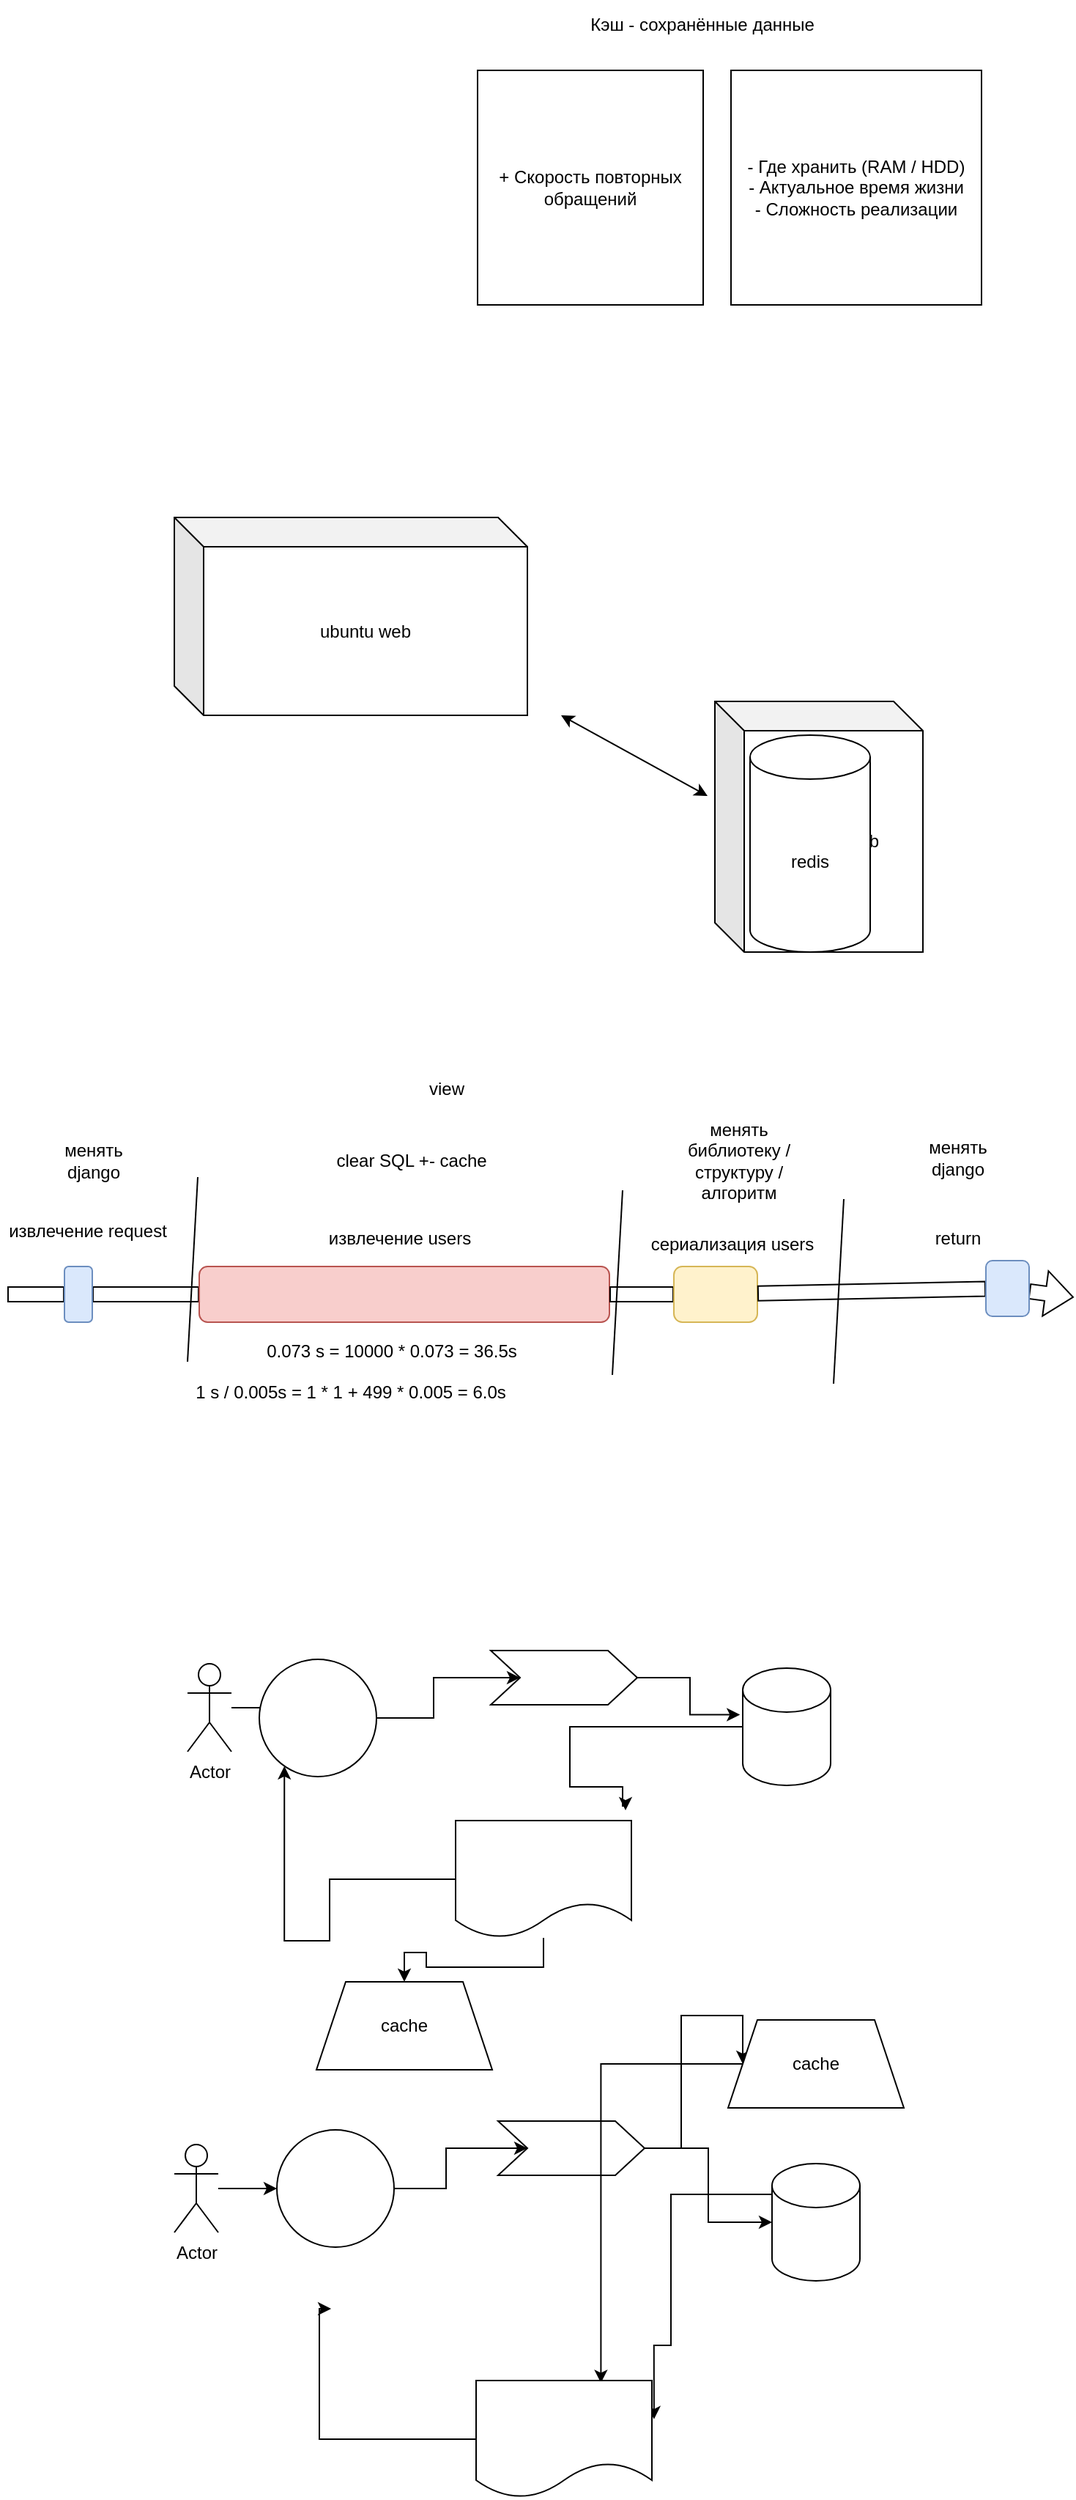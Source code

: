 <mxfile version="20.8.10" type="device"><diagram name="Страница 1" id="_RSNlABZVXpFi8hacFBN"><mxGraphModel dx="948" dy="305" grid="0" gridSize="10" guides="1" tooltips="1" connect="1" arrows="1" fold="1" page="0" pageScale="1" pageWidth="827" pageHeight="1169" math="0" shadow="0"><root><mxCell id="0"/><mxCell id="1" parent="0"/><mxCell id="2Xgi0nuFD-_K6_30OUNM-1" value="+ Скорость повторных обращений" style="rounded=0;whiteSpace=wrap;html=1;" vertex="1" parent="1"><mxGeometry x="173" y="319" width="154" height="160" as="geometry"/></mxCell><mxCell id="2Xgi0nuFD-_K6_30OUNM-2" value="Кэш - сохранённые данные" style="text;html=1;strokeColor=none;fillColor=none;align=center;verticalAlign=middle;whiteSpace=wrap;rounded=0;" vertex="1" parent="1"><mxGeometry x="223" y="271" width="207" height="34" as="geometry"/></mxCell><mxCell id="2Xgi0nuFD-_K6_30OUNM-3" value="- Где хранить (RAM / HDD)&lt;br&gt;- Актуальное время жизни&lt;br&gt;- Сложность реализации" style="rounded=0;whiteSpace=wrap;html=1;" vertex="1" parent="1"><mxGeometry x="346" y="319" width="171" height="160" as="geometry"/></mxCell><mxCell id="2Xgi0nuFD-_K6_30OUNM-4" value="ubuntu web" style="shape=cube;whiteSpace=wrap;html=1;boundedLbl=1;backgroundOutline=1;darkOpacity=0.05;darkOpacity2=0.1;" vertex="1" parent="1"><mxGeometry x="-34" y="624" width="241" height="135" as="geometry"/></mxCell><mxCell id="2Xgi0nuFD-_K6_30OUNM-6" value="ubuntu web" style="shape=cube;whiteSpace=wrap;html=1;boundedLbl=1;backgroundOutline=1;darkOpacity=0.05;darkOpacity2=0.1;" vertex="1" parent="1"><mxGeometry x="335" y="749.5" width="142" height="171" as="geometry"/></mxCell><mxCell id="2Xgi0nuFD-_K6_30OUNM-5" value="redis" style="shape=cylinder3;whiteSpace=wrap;html=1;boundedLbl=1;backgroundOutline=1;size=15;" vertex="1" parent="1"><mxGeometry x="359" y="772.5" width="82" height="148" as="geometry"/></mxCell><mxCell id="2Xgi0nuFD-_K6_30OUNM-7" value="" style="endArrow=classic;startArrow=classic;html=1;rounded=0;" edge="1" parent="1"><mxGeometry width="50" height="50" relative="1" as="geometry"><mxPoint x="230" y="759" as="sourcePoint"/><mxPoint x="330" y="814" as="targetPoint"/></mxGeometry></mxCell><mxCell id="2Xgi0nuFD-_K6_30OUNM-9" value="view" style="text;html=1;strokeColor=none;fillColor=none;align=center;verticalAlign=middle;whiteSpace=wrap;rounded=0;" vertex="1" parent="1"><mxGeometry x="122" y="999" width="60" height="30" as="geometry"/></mxCell><mxCell id="2Xgi0nuFD-_K6_30OUNM-10" value="извлечение request" style="text;html=1;strokeColor=none;fillColor=none;align=center;verticalAlign=middle;whiteSpace=wrap;rounded=0;" vertex="1" parent="1"><mxGeometry x="-153" y="1096" width="120" height="30" as="geometry"/></mxCell><mxCell id="2Xgi0nuFD-_K6_30OUNM-11" value="" style="endArrow=none;html=1;rounded=0;" edge="1" parent="1"><mxGeometry width="50" height="50" relative="1" as="geometry"><mxPoint x="-25" y="1200" as="sourcePoint"/><mxPoint x="-18" y="1074" as="targetPoint"/></mxGeometry></mxCell><mxCell id="2Xgi0nuFD-_K6_30OUNM-8" value="" style="shape=flexArrow;endArrow=classic;html=1;rounded=0;startArrow=none;" edge="1" parent="1" source="2Xgi0nuFD-_K6_30OUNM-26"><mxGeometry width="50" height="50" relative="1" as="geometry"><mxPoint x="-148" y="1154" as="sourcePoint"/><mxPoint x="580" y="1156" as="targetPoint"/></mxGeometry></mxCell><mxCell id="2Xgi0nuFD-_K6_30OUNM-13" value="извлечение users" style="text;html=1;strokeColor=none;fillColor=none;align=center;verticalAlign=middle;whiteSpace=wrap;rounded=0;" vertex="1" parent="1"><mxGeometry x="59.5" y="1101" width="120" height="30" as="geometry"/></mxCell><mxCell id="2Xgi0nuFD-_K6_30OUNM-14" value="" style="endArrow=none;html=1;rounded=0;" edge="1" parent="1"><mxGeometry width="50" height="50" relative="1" as="geometry"><mxPoint x="265" y="1209" as="sourcePoint"/><mxPoint x="272" y="1083" as="targetPoint"/></mxGeometry></mxCell><mxCell id="2Xgi0nuFD-_K6_30OUNM-17" value="" style="shape=flexArrow;endArrow=none;html=1;rounded=0;startArrow=none;" edge="1" parent="1" source="2Xgi0nuFD-_K6_30OUNM-12" target="2Xgi0nuFD-_K6_30OUNM-15"><mxGeometry width="50" height="50" relative="1" as="geometry"><mxPoint x="-148" y="1154" as="sourcePoint"/><mxPoint x="480" y="1147" as="targetPoint"/><Array as="points"/></mxGeometry></mxCell><mxCell id="2Xgi0nuFD-_K6_30OUNM-15" value="" style="rounded=1;whiteSpace=wrap;html=1;fillColor=#f8cecc;strokeColor=#b85450;" vertex="1" parent="1"><mxGeometry x="-17" y="1135" width="280" height="38" as="geometry"/></mxCell><mxCell id="2Xgi0nuFD-_K6_30OUNM-18" value="сериализация users" style="text;html=1;strokeColor=none;fillColor=none;align=center;verticalAlign=middle;whiteSpace=wrap;rounded=0;" vertex="1" parent="1"><mxGeometry x="287" y="1105" width="120" height="30" as="geometry"/></mxCell><mxCell id="2Xgi0nuFD-_K6_30OUNM-20" value="" style="shape=flexArrow;endArrow=none;html=1;rounded=0;" edge="1" parent="1" target="2Xgi0nuFD-_K6_30OUNM-12"><mxGeometry width="50" height="50" relative="1" as="geometry"><mxPoint x="-148" y="1154" as="sourcePoint"/><mxPoint x="-18" y="1155.21" as="targetPoint"/><Array as="points"><mxPoint x="-111" y="1154"/></Array></mxGeometry></mxCell><mxCell id="2Xgi0nuFD-_K6_30OUNM-12" value="" style="rounded=1;whiteSpace=wrap;html=1;fillColor=#dae8fc;strokeColor=#6c8ebf;" vertex="1" parent="1"><mxGeometry x="-109" y="1135" width="19" height="38" as="geometry"/></mxCell><mxCell id="2Xgi0nuFD-_K6_30OUNM-21" value="0.073&amp;nbsp;s = 10000 *&amp;nbsp;0.073&lt;span style=&quot;background-color: initial;&quot;&gt;&amp;nbsp;=&amp;nbsp;&lt;/span&gt;36.5s" style="text;html=1;strokeColor=none;fillColor=none;align=center;verticalAlign=middle;whiteSpace=wrap;rounded=0;" vertex="1" parent="1"><mxGeometry x="26" y="1178" width="177" height="30" as="geometry"/></mxCell><mxCell id="2Xgi0nuFD-_K6_30OUNM-22" value="1 s / 0.005s = 1 * 1 + 499 * 0.005&amp;nbsp;=&amp;nbsp;6.0s" style="text;html=1;strokeColor=none;fillColor=none;align=center;verticalAlign=middle;whiteSpace=wrap;rounded=0;" vertex="1" parent="1"><mxGeometry x="-30" y="1206" width="233" height="30" as="geometry"/></mxCell><mxCell id="2Xgi0nuFD-_K6_30OUNM-23" value="" style="shape=flexArrow;endArrow=none;html=1;rounded=0;startArrow=none;" edge="1" parent="1" source="2Xgi0nuFD-_K6_30OUNM-15" target="2Xgi0nuFD-_K6_30OUNM-19"><mxGeometry width="50" height="50" relative="1" as="geometry"><mxPoint x="262" y="1153.089" as="sourcePoint"/><mxPoint x="480" y="1147" as="targetPoint"/></mxGeometry></mxCell><mxCell id="2Xgi0nuFD-_K6_30OUNM-19" value="" style="rounded=1;whiteSpace=wrap;html=1;fillColor=#fff2cc;strokeColor=#d6b656;" vertex="1" parent="1"><mxGeometry x="307" y="1135" width="57" height="38" as="geometry"/></mxCell><mxCell id="2Xgi0nuFD-_K6_30OUNM-24" value="" style="endArrow=none;html=1;rounded=0;" edge="1" parent="1"><mxGeometry width="50" height="50" relative="1" as="geometry"><mxPoint x="416" y="1215" as="sourcePoint"/><mxPoint x="423" y="1089" as="targetPoint"/></mxGeometry></mxCell><mxCell id="2Xgi0nuFD-_K6_30OUNM-25" value="return" style="text;html=1;strokeColor=none;fillColor=none;align=center;verticalAlign=middle;whiteSpace=wrap;rounded=0;" vertex="1" parent="1"><mxGeometry x="441" y="1101" width="120" height="30" as="geometry"/></mxCell><mxCell id="2Xgi0nuFD-_K6_30OUNM-27" value="" style="shape=flexArrow;endArrow=none;html=1;rounded=0;startArrow=none;" edge="1" parent="1" source="2Xgi0nuFD-_K6_30OUNM-19" target="2Xgi0nuFD-_K6_30OUNM-26"><mxGeometry width="50" height="50" relative="1" as="geometry"><mxPoint x="404" y="1154.499" as="sourcePoint"/><mxPoint x="580" y="1156" as="targetPoint"/></mxGeometry></mxCell><mxCell id="2Xgi0nuFD-_K6_30OUNM-26" value="" style="rounded=1;whiteSpace=wrap;html=1;fillColor=#dae8fc;strokeColor=#6c8ebf;" vertex="1" parent="1"><mxGeometry x="520" y="1131" width="29.5" height="38" as="geometry"/></mxCell><mxCell id="2Xgi0nuFD-_K6_30OUNM-28" value="менять django" style="text;html=1;strokeColor=none;fillColor=none;align=center;verticalAlign=middle;whiteSpace=wrap;rounded=0;" vertex="1" parent="1"><mxGeometry x="-119" y="1048" width="60" height="30" as="geometry"/></mxCell><mxCell id="2Xgi0nuFD-_K6_30OUNM-29" value="менять django" style="text;html=1;strokeColor=none;fillColor=none;align=center;verticalAlign=middle;whiteSpace=wrap;rounded=0;" vertex="1" parent="1"><mxGeometry x="471" y="1043" width="60" height="35" as="geometry"/></mxCell><mxCell id="2Xgi0nuFD-_K6_30OUNM-30" value="менять библиотеку / структуру / алгоритм" style="text;html=1;strokeColor=none;fillColor=none;align=center;verticalAlign=middle;whiteSpace=wrap;rounded=0;" vertex="1" parent="1"><mxGeometry x="307" y="1045.5" width="89" height="35" as="geometry"/></mxCell><mxCell id="2Xgi0nuFD-_K6_30OUNM-31" value="clear SQL +- cache" style="text;html=1;strokeColor=none;fillColor=none;align=center;verticalAlign=middle;whiteSpace=wrap;rounded=0;" vertex="1" parent="1"><mxGeometry x="49" y="1045.5" width="158" height="35" as="geometry"/></mxCell><mxCell id="2Xgi0nuFD-_K6_30OUNM-38" style="edgeStyle=orthogonalEdgeStyle;rounded=0;orthogonalLoop=1;jettySize=auto;html=1;entryX=0;entryY=0.5;entryDx=0;entryDy=0;" edge="1" parent="1" source="2Xgi0nuFD-_K6_30OUNM-32" target="2Xgi0nuFD-_K6_30OUNM-33"><mxGeometry relative="1" as="geometry"/></mxCell><mxCell id="2Xgi0nuFD-_K6_30OUNM-32" value="Actor" style="shape=umlActor;verticalLabelPosition=bottom;verticalAlign=top;html=1;outlineConnect=0;" vertex="1" parent="1"><mxGeometry x="-25" y="1406" width="30" height="60" as="geometry"/></mxCell><mxCell id="2Xgi0nuFD-_K6_30OUNM-39" style="edgeStyle=orthogonalEdgeStyle;rounded=0;orthogonalLoop=1;jettySize=auto;html=1;entryX=0;entryY=0.5;entryDx=0;entryDy=0;" edge="1" parent="1" source="2Xgi0nuFD-_K6_30OUNM-33" target="2Xgi0nuFD-_K6_30OUNM-35"><mxGeometry relative="1" as="geometry"/></mxCell><mxCell id="2Xgi0nuFD-_K6_30OUNM-33" value="" style="ellipse;whiteSpace=wrap;html=1;aspect=fixed;" vertex="1" parent="1"><mxGeometry x="24" y="1403" width="80" height="80" as="geometry"/></mxCell><mxCell id="2Xgi0nuFD-_K6_30OUNM-42" style="edgeStyle=orthogonalEdgeStyle;rounded=0;orthogonalLoop=1;jettySize=auto;html=1;" edge="1" parent="1" source="2Xgi0nuFD-_K6_30OUNM-34"><mxGeometry relative="1" as="geometry"><mxPoint x="274" y="1506" as="targetPoint"/><Array as="points"><mxPoint x="236" y="1449"/><mxPoint x="236" y="1490"/><mxPoint x="272" y="1490"/><mxPoint x="272" y="1503"/><mxPoint x="274" y="1503"/></Array></mxGeometry></mxCell><mxCell id="2Xgi0nuFD-_K6_30OUNM-34" value="" style="shape=cylinder3;whiteSpace=wrap;html=1;boundedLbl=1;backgroundOutline=1;size=15;" vertex="1" parent="1"><mxGeometry x="354" y="1409" width="60" height="80" as="geometry"/></mxCell><mxCell id="2Xgi0nuFD-_K6_30OUNM-40" style="edgeStyle=orthogonalEdgeStyle;rounded=0;orthogonalLoop=1;jettySize=auto;html=1;entryX=-0.031;entryY=0.397;entryDx=0;entryDy=0;entryPerimeter=0;" edge="1" parent="1" source="2Xgi0nuFD-_K6_30OUNM-35" target="2Xgi0nuFD-_K6_30OUNM-34"><mxGeometry relative="1" as="geometry"/></mxCell><mxCell id="2Xgi0nuFD-_K6_30OUNM-35" value="" style="shape=step;perimeter=stepPerimeter;whiteSpace=wrap;html=1;fixedSize=1;" vertex="1" parent="1"><mxGeometry x="182" y="1397" width="100" height="37" as="geometry"/></mxCell><mxCell id="2Xgi0nuFD-_K6_30OUNM-43" style="edgeStyle=orthogonalEdgeStyle;rounded=0;orthogonalLoop=1;jettySize=auto;html=1;entryX=0.214;entryY=0.911;entryDx=0;entryDy=0;entryPerimeter=0;" edge="1" parent="1" source="2Xgi0nuFD-_K6_30OUNM-37" target="2Xgi0nuFD-_K6_30OUNM-33"><mxGeometry relative="1" as="geometry"><Array as="points"><mxPoint x="72" y="1553"/><mxPoint x="72" y="1595"/><mxPoint x="41" y="1595"/></Array></mxGeometry></mxCell><mxCell id="2Xgi0nuFD-_K6_30OUNM-45" style="edgeStyle=orthogonalEdgeStyle;rounded=0;orthogonalLoop=1;jettySize=auto;html=1;" edge="1" parent="1" source="2Xgi0nuFD-_K6_30OUNM-37" target="2Xgi0nuFD-_K6_30OUNM-44"><mxGeometry relative="1" as="geometry"/></mxCell><mxCell id="2Xgi0nuFD-_K6_30OUNM-37" value="" style="shape=document;whiteSpace=wrap;html=1;boundedLbl=1;" vertex="1" parent="1"><mxGeometry x="158" y="1513" width="120" height="80" as="geometry"/></mxCell><mxCell id="2Xgi0nuFD-_K6_30OUNM-44" value="cache" style="shape=trapezoid;perimeter=trapezoidPerimeter;whiteSpace=wrap;html=1;fixedSize=1;" vertex="1" parent="1"><mxGeometry x="63" y="1623" width="120" height="60" as="geometry"/></mxCell><mxCell id="2Xgi0nuFD-_K6_30OUNM-48" style="edgeStyle=orthogonalEdgeStyle;rounded=0;orthogonalLoop=1;jettySize=auto;html=1;entryX=0;entryY=0.5;entryDx=0;entryDy=0;" edge="1" parent="1" source="2Xgi0nuFD-_K6_30OUNM-46" target="2Xgi0nuFD-_K6_30OUNM-47"><mxGeometry relative="1" as="geometry"/></mxCell><mxCell id="2Xgi0nuFD-_K6_30OUNM-46" value="Actor" style="shape=umlActor;verticalLabelPosition=bottom;verticalAlign=top;html=1;outlineConnect=0;" vertex="1" parent="1"><mxGeometry x="-34" y="1734" width="30" height="60" as="geometry"/></mxCell><mxCell id="2Xgi0nuFD-_K6_30OUNM-50" style="edgeStyle=orthogonalEdgeStyle;rounded=0;orthogonalLoop=1;jettySize=auto;html=1;entryX=0;entryY=0.5;entryDx=0;entryDy=0;" edge="1" parent="1" source="2Xgi0nuFD-_K6_30OUNM-47" target="2Xgi0nuFD-_K6_30OUNM-49"><mxGeometry relative="1" as="geometry"/></mxCell><mxCell id="2Xgi0nuFD-_K6_30OUNM-47" value="" style="ellipse;whiteSpace=wrap;html=1;aspect=fixed;" vertex="1" parent="1"><mxGeometry x="36" y="1724" width="80" height="80" as="geometry"/></mxCell><mxCell id="2Xgi0nuFD-_K6_30OUNM-53" style="edgeStyle=orthogonalEdgeStyle;rounded=0;orthogonalLoop=1;jettySize=auto;html=1;entryX=0;entryY=0.5;entryDx=0;entryDy=0;" edge="1" parent="1" source="2Xgi0nuFD-_K6_30OUNM-49" target="2Xgi0nuFD-_K6_30OUNM-52"><mxGeometry relative="1" as="geometry"><Array as="points"><mxPoint x="312" y="1736"/><mxPoint x="312" y="1646"/></Array></mxGeometry></mxCell><mxCell id="2Xgi0nuFD-_K6_30OUNM-54" style="edgeStyle=orthogonalEdgeStyle;rounded=0;orthogonalLoop=1;jettySize=auto;html=1;entryX=0;entryY=0.5;entryDx=0;entryDy=0;entryPerimeter=0;" edge="1" parent="1" source="2Xgi0nuFD-_K6_30OUNM-49" target="2Xgi0nuFD-_K6_30OUNM-51"><mxGeometry relative="1" as="geometry"/></mxCell><mxCell id="2Xgi0nuFD-_K6_30OUNM-49" value="" style="shape=step;perimeter=stepPerimeter;whiteSpace=wrap;html=1;fixedSize=1;" vertex="1" parent="1"><mxGeometry x="187" y="1718" width="100" height="37" as="geometry"/></mxCell><mxCell id="2Xgi0nuFD-_K6_30OUNM-56" style="edgeStyle=orthogonalEdgeStyle;rounded=0;orthogonalLoop=1;jettySize=auto;html=1;entryX=1.012;entryY=0.33;entryDx=0;entryDy=0;entryPerimeter=0;" edge="1" parent="1" source="2Xgi0nuFD-_K6_30OUNM-51" target="2Xgi0nuFD-_K6_30OUNM-55"><mxGeometry relative="1" as="geometry"><Array as="points"><mxPoint x="305" y="1768"/><mxPoint x="305" y="1871"/></Array></mxGeometry></mxCell><mxCell id="2Xgi0nuFD-_K6_30OUNM-51" value="" style="shape=cylinder3;whiteSpace=wrap;html=1;boundedLbl=1;backgroundOutline=1;size=15;" vertex="1" parent="1"><mxGeometry x="374" y="1747" width="60" height="80" as="geometry"/></mxCell><mxCell id="2Xgi0nuFD-_K6_30OUNM-57" style="edgeStyle=orthogonalEdgeStyle;rounded=0;orthogonalLoop=1;jettySize=auto;html=1;entryX=0.71;entryY=0.021;entryDx=0;entryDy=0;entryPerimeter=0;" edge="1" parent="1" source="2Xgi0nuFD-_K6_30OUNM-52" target="2Xgi0nuFD-_K6_30OUNM-55"><mxGeometry relative="1" as="geometry"/></mxCell><mxCell id="2Xgi0nuFD-_K6_30OUNM-52" value="cache" style="shape=trapezoid;perimeter=trapezoidPerimeter;whiteSpace=wrap;html=1;fixedSize=1;" vertex="1" parent="1"><mxGeometry x="344" y="1649" width="120" height="60" as="geometry"/></mxCell><mxCell id="2Xgi0nuFD-_K6_30OUNM-59" style="edgeStyle=orthogonalEdgeStyle;rounded=0;orthogonalLoop=1;jettySize=auto;html=1;" edge="1" parent="1" source="2Xgi0nuFD-_K6_30OUNM-55"><mxGeometry relative="1" as="geometry"><mxPoint x="73.024" y="1846" as="targetPoint"/><Array as="points"><mxPoint x="65" y="1935"/><mxPoint x="65" y="1846"/></Array></mxGeometry></mxCell><mxCell id="2Xgi0nuFD-_K6_30OUNM-55" value="" style="shape=document;whiteSpace=wrap;html=1;boundedLbl=1;" vertex="1" parent="1"><mxGeometry x="172" y="1895" width="120" height="80" as="geometry"/></mxCell></root></mxGraphModel></diagram></mxfile>